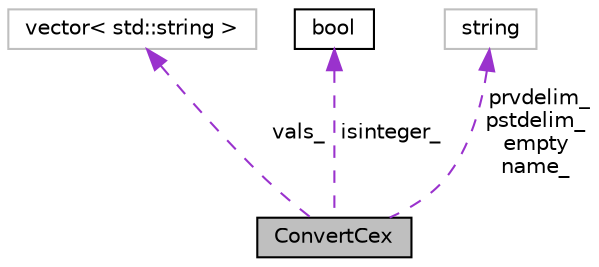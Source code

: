 digraph "ConvertCex"
{
  edge [fontname="Helvetica",fontsize="10",labelfontname="Helvetica",labelfontsize="10"];
  node [fontname="Helvetica",fontsize="10",shape=record];
  Node1 [label="ConvertCex",height=0.2,width=0.4,color="black", fillcolor="grey75", style="filled", fontcolor="black"];
  Node2 -> Node1 [dir="back",color="darkorchid3",fontsize="10",style="dashed",label=" vals_" ,fontname="Helvetica"];
  Node2 [label="vector\< std::string \>",height=0.2,width=0.4,color="grey75", fillcolor="white", style="filled"];
  Node3 -> Node1 [dir="back",color="darkorchid3",fontsize="10",style="dashed",label=" isinteger_" ,fontname="Helvetica"];
  Node3 [label="bool",height=0.2,width=0.4,color="black", fillcolor="white", style="filled",URL="$classbool.html"];
  Node4 -> Node1 [dir="back",color="darkorchid3",fontsize="10",style="dashed",label=" prvdelim_\npstdelim_\nempty\nname_" ,fontname="Helvetica"];
  Node4 [label="string",height=0.2,width=0.4,color="grey75", fillcolor="white", style="filled"];
}
